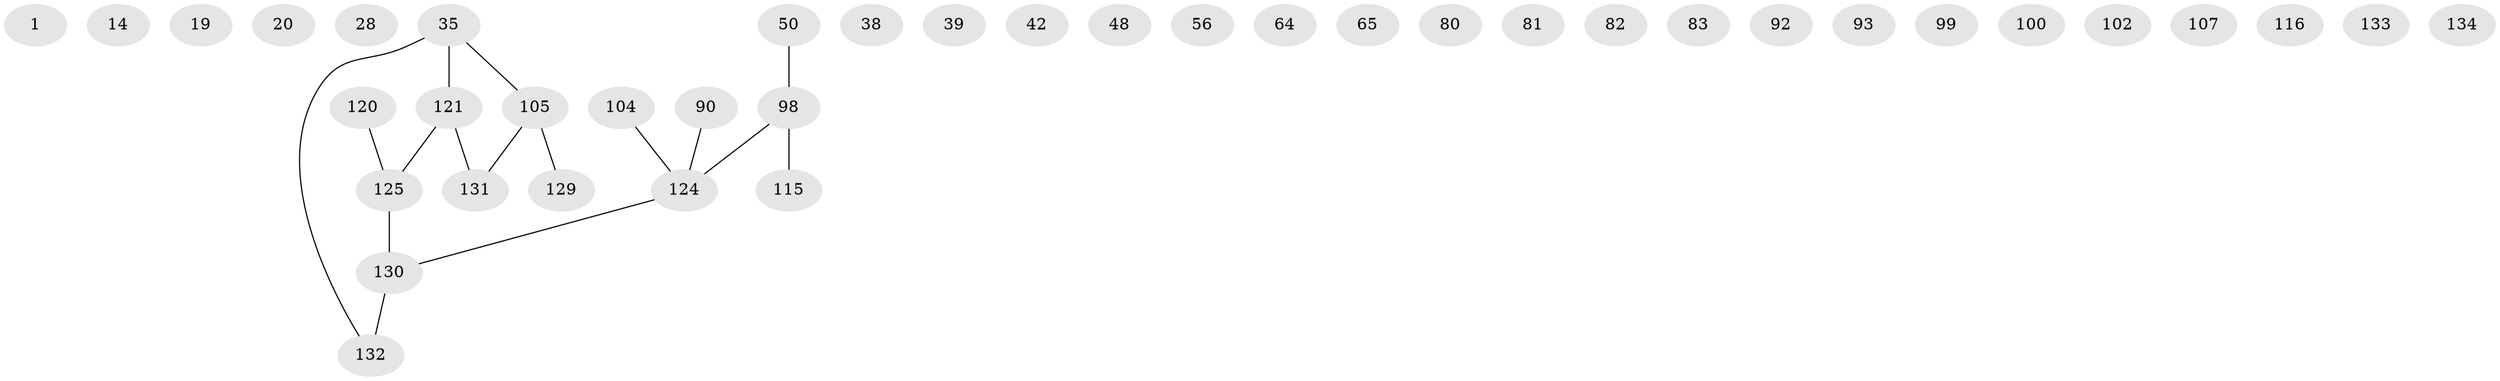 // original degree distribution, {0: 0.13432835820895522, 2: 0.30597014925373134, 1: 0.3283582089552239, 3: 0.16417910447761194, 5: 0.014925373134328358, 4: 0.05223880597014925}
// Generated by graph-tools (version 1.1) at 2025/42/03/04/25 21:42:21]
// undirected, 40 vertices, 16 edges
graph export_dot {
graph [start="1"]
  node [color=gray90,style=filled];
  1;
  14;
  19;
  20;
  28 [super="+6"];
  35;
  38;
  39 [super="+33"];
  42 [super="+23"];
  48;
  50;
  56;
  64 [super="+47+55"];
  65;
  80 [super="+79"];
  81;
  82;
  83 [super="+36"];
  90 [super="+2"];
  92;
  93;
  98 [super="+53+68+73+91+9"];
  99;
  100;
  102;
  104 [super="+60"];
  105 [super="+12+54"];
  107;
  115;
  116;
  120;
  121 [super="+112+109+118+58+101+111"];
  124 [super="+94+75+89+71"];
  125 [super="+45"];
  129 [super="+127"];
  130 [super="+87+113+123+119+122"];
  131 [super="+62+13+29+77"];
  132 [super="+128"];
  133;
  134 [super="+66"];
  35 -- 105 [weight=2];
  35 -- 121 [weight=2];
  35 -- 132;
  50 -- 98;
  90 -- 124;
  98 -- 115;
  98 -- 124 [weight=2];
  104 -- 124;
  105 -- 131;
  105 -- 129;
  120 -- 125;
  121 -- 131;
  121 -- 125;
  124 -- 130 [weight=2];
  125 -- 130 [weight=2];
  130 -- 132;
}
